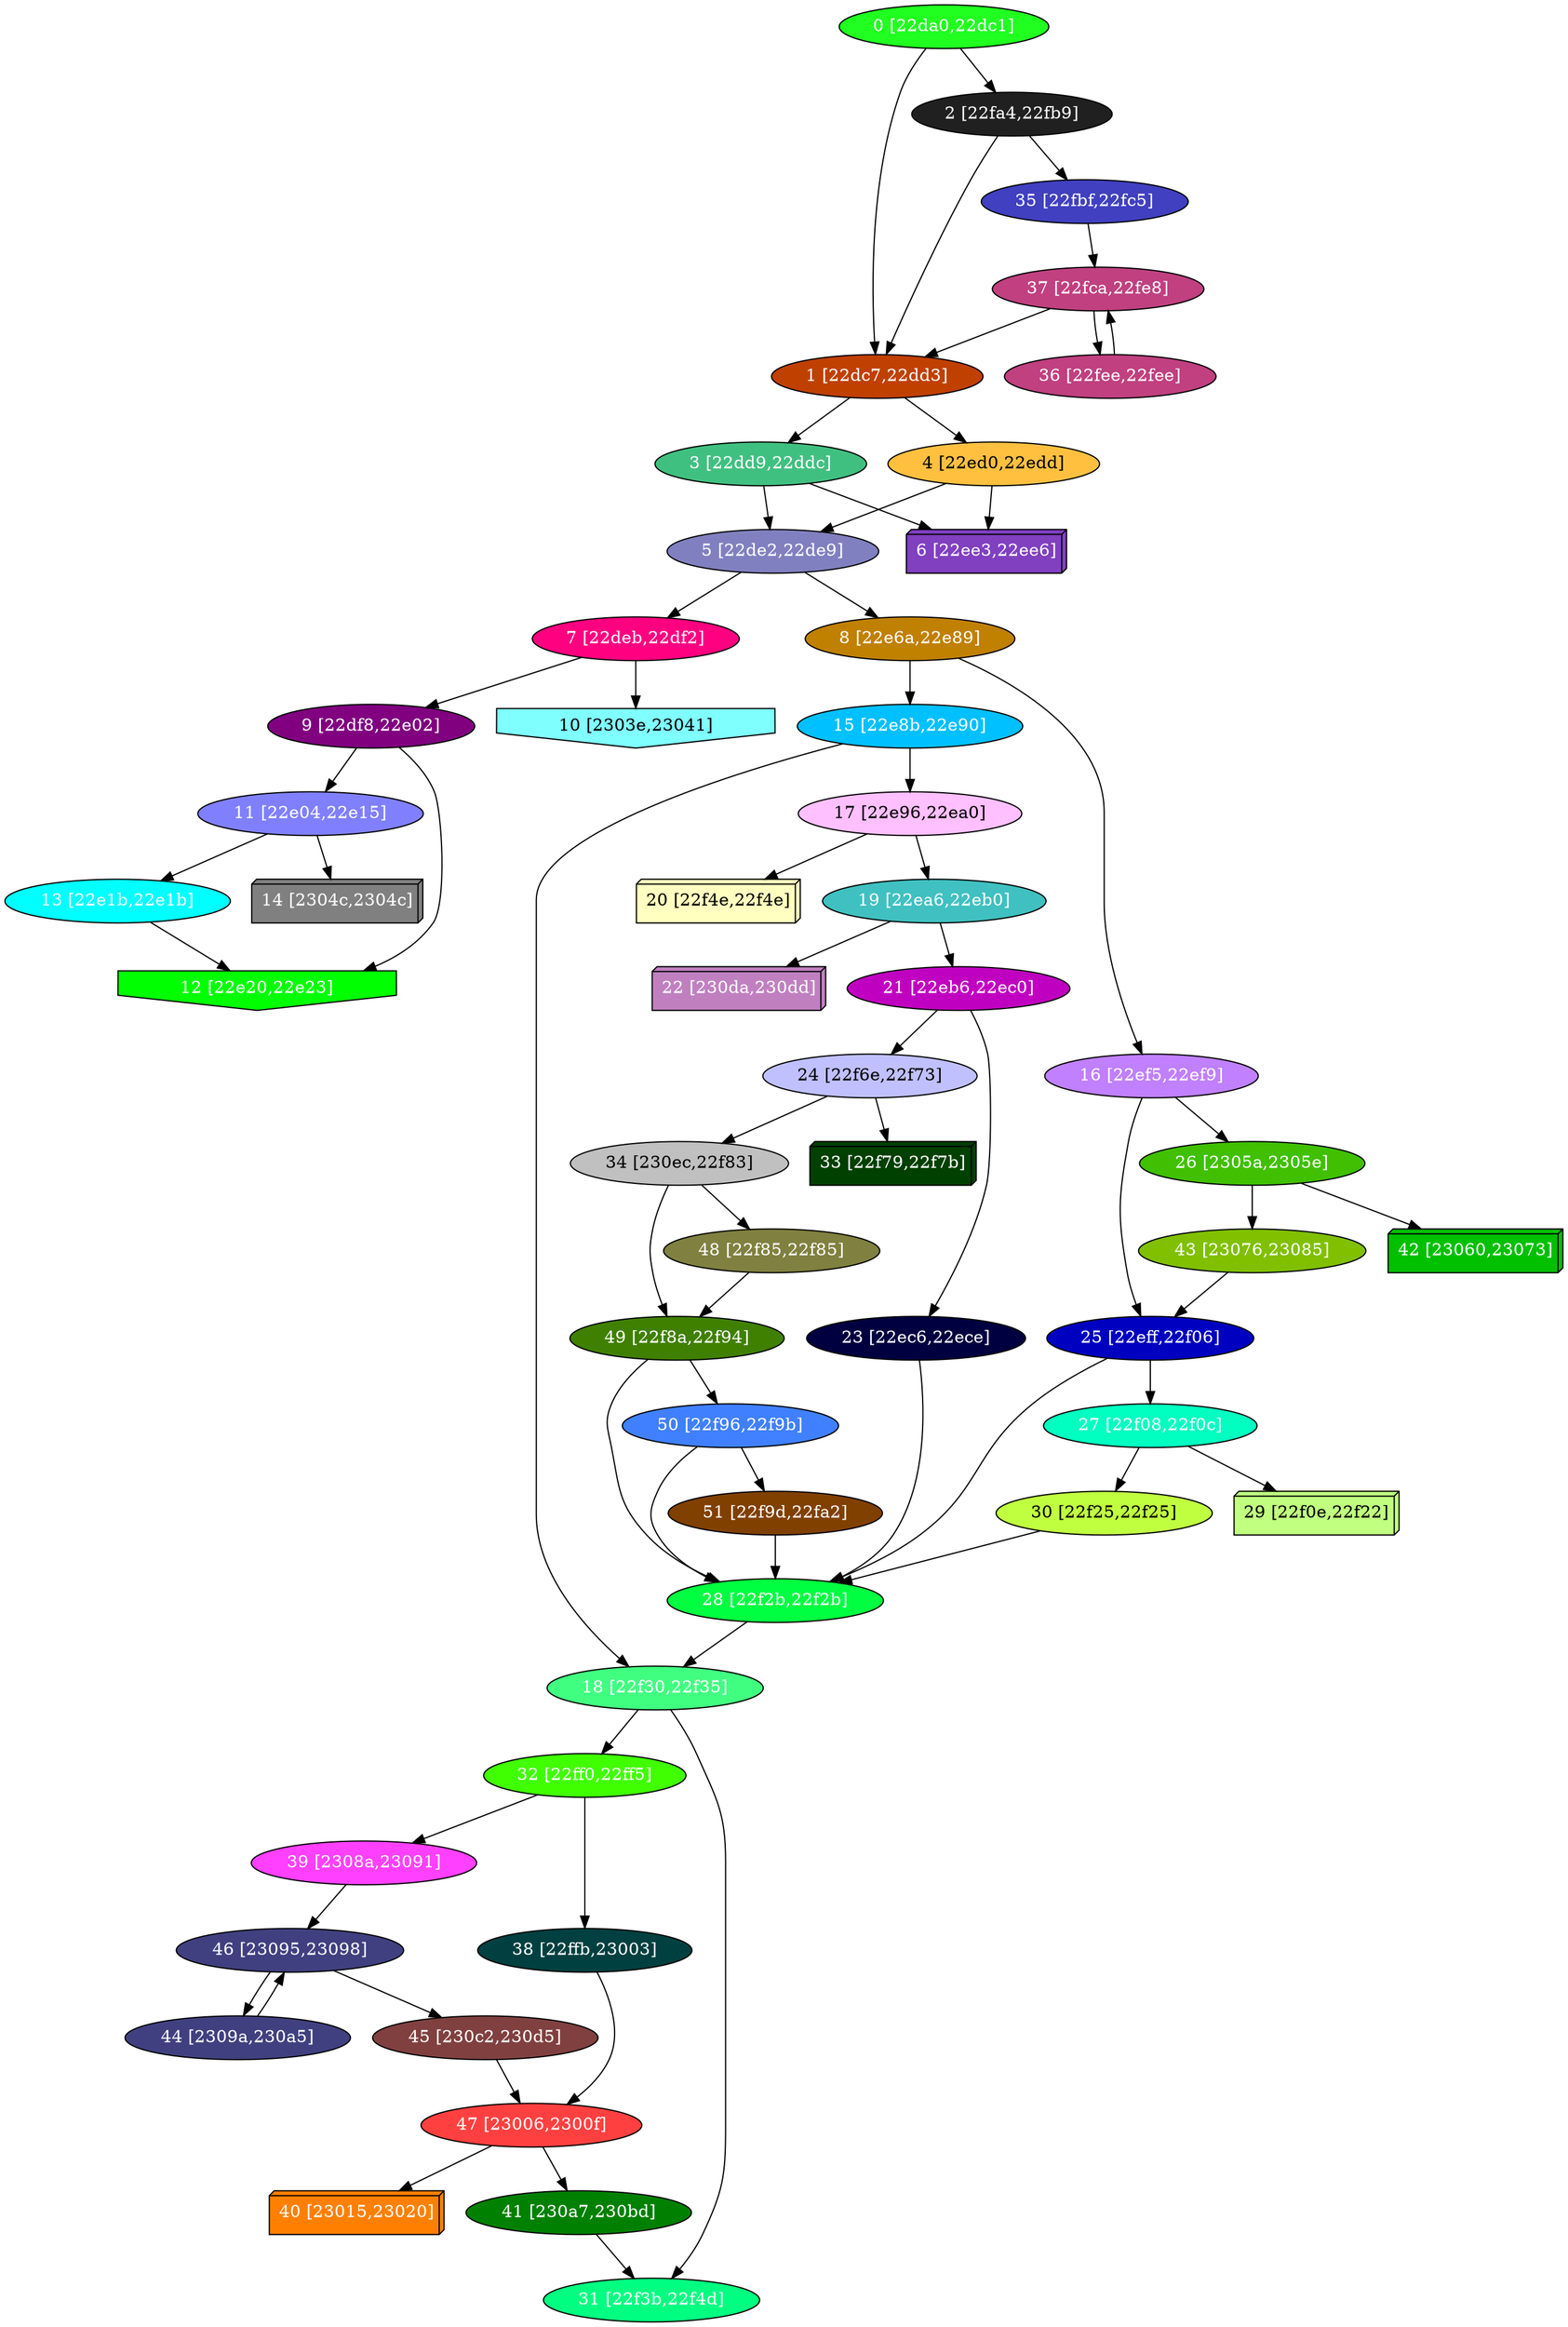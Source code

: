 diGraph libnss3{
	libnss3_0  [style=filled fillcolor="#20FF20" fontcolor="#ffffff" shape=oval label="0 [22da0,22dc1]"]
	libnss3_1  [style=filled fillcolor="#C04000" fontcolor="#ffffff" shape=oval label="1 [22dc7,22dd3]"]
	libnss3_2  [style=filled fillcolor="#202020" fontcolor="#ffffff" shape=oval label="2 [22fa4,22fb9]"]
	libnss3_3  [style=filled fillcolor="#40C080" fontcolor="#ffffff" shape=oval label="3 [22dd9,22ddc]"]
	libnss3_4  [style=filled fillcolor="#FFC040" fontcolor="#000000" shape=oval label="4 [22ed0,22edd]"]
	libnss3_5  [style=filled fillcolor="#8080C0" fontcolor="#ffffff" shape=oval label="5 [22de2,22de9]"]
	libnss3_6  [style=filled fillcolor="#8040C0" fontcolor="#ffffff" shape=box3d label="6 [22ee3,22ee6]"]
	libnss3_7  [style=filled fillcolor="#FF0080" fontcolor="#ffffff" shape=oval label="7 [22deb,22df2]"]
	libnss3_8  [style=filled fillcolor="#C08000" fontcolor="#ffffff" shape=oval label="8 [22e6a,22e89]"]
	libnss3_9  [style=filled fillcolor="#800080" fontcolor="#ffffff" shape=oval label="9 [22df8,22e02]"]
	libnss3_a  [style=filled fillcolor="#80FFFF" fontcolor="#000000" shape=invhouse label="10 [2303e,23041]"]
	libnss3_b  [style=filled fillcolor="#8080FF" fontcolor="#ffffff" shape=oval label="11 [22e04,22e15]"]
	libnss3_c  [style=filled fillcolor="#00FF00" fontcolor="#ffffff" shape=invhouse label="12 [22e20,22e23]"]
	libnss3_d  [style=filled fillcolor="#00FFFF" fontcolor="#ffffff" shape=oval label="13 [22e1b,22e1b]"]
	libnss3_e  [style=filled fillcolor="#808080" fontcolor="#ffffff" shape=box3d label="14 [2304c,2304c]"]
	libnss3_f  [style=filled fillcolor="#00C0FF" fontcolor="#ffffff" shape=oval label="15 [22e8b,22e90]"]
	libnss3_10  [style=filled fillcolor="#C080FF" fontcolor="#ffffff" shape=oval label="16 [22ef5,22ef9]"]
	libnss3_11  [style=filled fillcolor="#FFC0FF" fontcolor="#000000" shape=oval label="17 [22e96,22ea0]"]
	libnss3_12  [style=filled fillcolor="#40FF80" fontcolor="#ffffff" shape=oval label="18 [22f30,22f35]"]
	libnss3_13  [style=filled fillcolor="#40C0C0" fontcolor="#ffffff" shape=oval label="19 [22ea6,22eb0]"]
	libnss3_14  [style=filled fillcolor="#FFFFC0" fontcolor="#000000" shape=box3d label="20 [22f4e,22f4e]"]
	libnss3_15  [style=filled fillcolor="#C000C0" fontcolor="#ffffff" shape=oval label="21 [22eb6,22ec0]"]
	libnss3_16  [style=filled fillcolor="#C080C0" fontcolor="#ffffff" shape=box3d label="22 [230da,230dd]"]
	libnss3_17  [style=filled fillcolor="#000040" fontcolor="#ffffff" shape=oval label="23 [22ec6,22ece]"]
	libnss3_18  [style=filled fillcolor="#C0C0FF" fontcolor="#000000" shape=oval label="24 [22f6e,22f73]"]
	libnss3_19  [style=filled fillcolor="#0000C0" fontcolor="#ffffff" shape=oval label="25 [22eff,22f06]"]
	libnss3_1a  [style=filled fillcolor="#40C000" fontcolor="#ffffff" shape=oval label="26 [2305a,2305e]"]
	libnss3_1b  [style=filled fillcolor="#00FFC0" fontcolor="#ffffff" shape=oval label="27 [22f08,22f0c]"]
	libnss3_1c  [style=filled fillcolor="#00FF40" fontcolor="#ffffff" shape=oval label="28 [22f2b,22f2b]"]
	libnss3_1d  [style=filled fillcolor="#C0FF80" fontcolor="#000000" shape=box3d label="29 [22f0e,22f22]"]
	libnss3_1e  [style=filled fillcolor="#C0FF40" fontcolor="#000000" shape=oval label="30 [22f25,22f25]"]
	libnss3_1f  [style=filled fillcolor="#00FF80" fontcolor="#ffffff" shape=oval label="31 [22f3b,22f4d]"]
	libnss3_20  [style=filled fillcolor="#40FF00" fontcolor="#ffffff" shape=oval label="32 [22ff0,22ff5]"]
	libnss3_21  [style=filled fillcolor="#004000" fontcolor="#ffffff" shape=box3d label="33 [22f79,22f7b]"]
	libnss3_22  [style=filled fillcolor="#C0C0C0" fontcolor="#000000" shape=oval label="34 [230ec,22f83]"]
	libnss3_23  [style=filled fillcolor="#4040C0" fontcolor="#ffffff" shape=oval label="35 [22fbf,22fc5]"]
	libnss3_24  [style=filled fillcolor="#C04080" fontcolor="#ffffff" shape=oval label="36 [22fee,22fee]"]
	libnss3_25  [style=filled fillcolor="#C04080" fontcolor="#ffffff" shape=oval label="37 [22fca,22fe8]"]
	libnss3_26  [style=filled fillcolor="#004040" fontcolor="#ffffff" shape=oval label="38 [22ffb,23003]"]
	libnss3_27  [style=filled fillcolor="#FF40FF" fontcolor="#ffffff" shape=oval label="39 [2308a,23091]"]
	libnss3_28  [style=filled fillcolor="#FF8000" fontcolor="#ffffff" shape=box3d label="40 [23015,23020]"]
	libnss3_29  [style=filled fillcolor="#008000" fontcolor="#ffffff" shape=oval label="41 [230a7,230bd]"]
	libnss3_2a  [style=filled fillcolor="#00C000" fontcolor="#ffffff" shape=box3d label="42 [23060,23073]"]
	libnss3_2b  [style=filled fillcolor="#80C000" fontcolor="#ffffff" shape=oval label="43 [23076,23085]"]
	libnss3_2c  [style=filled fillcolor="#404080" fontcolor="#ffffff" shape=oval label="44 [2309a,230a5]"]
	libnss3_2d  [style=filled fillcolor="#804040" fontcolor="#ffffff" shape=oval label="45 [230c2,230d5]"]
	libnss3_2e  [style=filled fillcolor="#404080" fontcolor="#ffffff" shape=oval label="46 [23095,23098]"]
	libnss3_2f  [style=filled fillcolor="#FF4040" fontcolor="#ffffff" shape=oval label="47 [23006,2300f]"]
	libnss3_30  [style=filled fillcolor="#808040" fontcolor="#ffffff" shape=oval label="48 [22f85,22f85]"]
	libnss3_31  [style=filled fillcolor="#408000" fontcolor="#ffffff" shape=oval label="49 [22f8a,22f94]"]
	libnss3_32  [style=filled fillcolor="#4080FF" fontcolor="#ffffff" shape=oval label="50 [22f96,22f9b]"]
	libnss3_33  [style=filled fillcolor="#804000" fontcolor="#ffffff" shape=oval label="51 [22f9d,22fa2]"]

	libnss3_0 -> libnss3_1
	libnss3_0 -> libnss3_2
	libnss3_1 -> libnss3_3
	libnss3_1 -> libnss3_4
	libnss3_2 -> libnss3_1
	libnss3_2 -> libnss3_23
	libnss3_3 -> libnss3_5
	libnss3_3 -> libnss3_6
	libnss3_4 -> libnss3_5
	libnss3_4 -> libnss3_6
	libnss3_5 -> libnss3_7
	libnss3_5 -> libnss3_8
	libnss3_7 -> libnss3_9
	libnss3_7 -> libnss3_a
	libnss3_8 -> libnss3_f
	libnss3_8 -> libnss3_10
	libnss3_9 -> libnss3_b
	libnss3_9 -> libnss3_c
	libnss3_b -> libnss3_d
	libnss3_b -> libnss3_e
	libnss3_d -> libnss3_c
	libnss3_f -> libnss3_11
	libnss3_f -> libnss3_12
	libnss3_10 -> libnss3_19
	libnss3_10 -> libnss3_1a
	libnss3_11 -> libnss3_13
	libnss3_11 -> libnss3_14
	libnss3_12 -> libnss3_1f
	libnss3_12 -> libnss3_20
	libnss3_13 -> libnss3_15
	libnss3_13 -> libnss3_16
	libnss3_15 -> libnss3_17
	libnss3_15 -> libnss3_18
	libnss3_17 -> libnss3_1c
	libnss3_18 -> libnss3_21
	libnss3_18 -> libnss3_22
	libnss3_19 -> libnss3_1b
	libnss3_19 -> libnss3_1c
	libnss3_1a -> libnss3_2a
	libnss3_1a -> libnss3_2b
	libnss3_1b -> libnss3_1d
	libnss3_1b -> libnss3_1e
	libnss3_1c -> libnss3_12
	libnss3_1e -> libnss3_1c
	libnss3_20 -> libnss3_26
	libnss3_20 -> libnss3_27
	libnss3_22 -> libnss3_30
	libnss3_22 -> libnss3_31
	libnss3_23 -> libnss3_25
	libnss3_24 -> libnss3_25
	libnss3_25 -> libnss3_1
	libnss3_25 -> libnss3_24
	libnss3_26 -> libnss3_2f
	libnss3_27 -> libnss3_2e
	libnss3_29 -> libnss3_1f
	libnss3_2b -> libnss3_19
	libnss3_2c -> libnss3_2e
	libnss3_2d -> libnss3_2f
	libnss3_2e -> libnss3_2c
	libnss3_2e -> libnss3_2d
	libnss3_2f -> libnss3_28
	libnss3_2f -> libnss3_29
	libnss3_30 -> libnss3_31
	libnss3_31 -> libnss3_1c
	libnss3_31 -> libnss3_32
	libnss3_32 -> libnss3_1c
	libnss3_32 -> libnss3_33
	libnss3_33 -> libnss3_1c
}